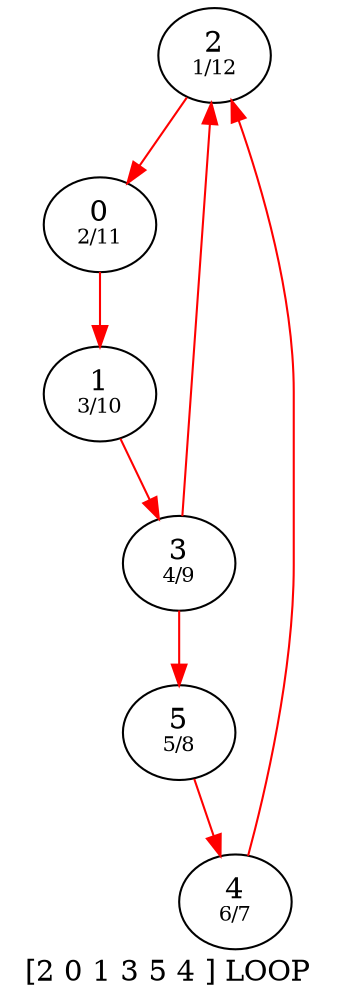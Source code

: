 ## Jagadeesh Vasudevamurthy ####
digraph g {
	label = "[2 0 1 3 5 4 ] LOOP"
	2 [label = <2<BR /><FONT POINT-SIZE="10">1/12</FONT>>]
	0 [label = <0<BR /><FONT POINT-SIZE="10">2/11</FONT>>]
	1 [label = <1<BR /><FONT POINT-SIZE="10">3/10</FONT>>]
	3 [label = <3<BR /><FONT POINT-SIZE="10">4/9</FONT>>]
	5 [label = <5<BR /><FONT POINT-SIZE="10">5/8</FONT>>]
	4 [label = <4<BR /><FONT POINT-SIZE="10">6/7</FONT>>]
	edge [color=red]
	   0 -> 1
	   1 -> 3
	   3 -> 5
	   3 -> 2
	   5 -> 4
	   4 -> 2
	   2 -> 0
}